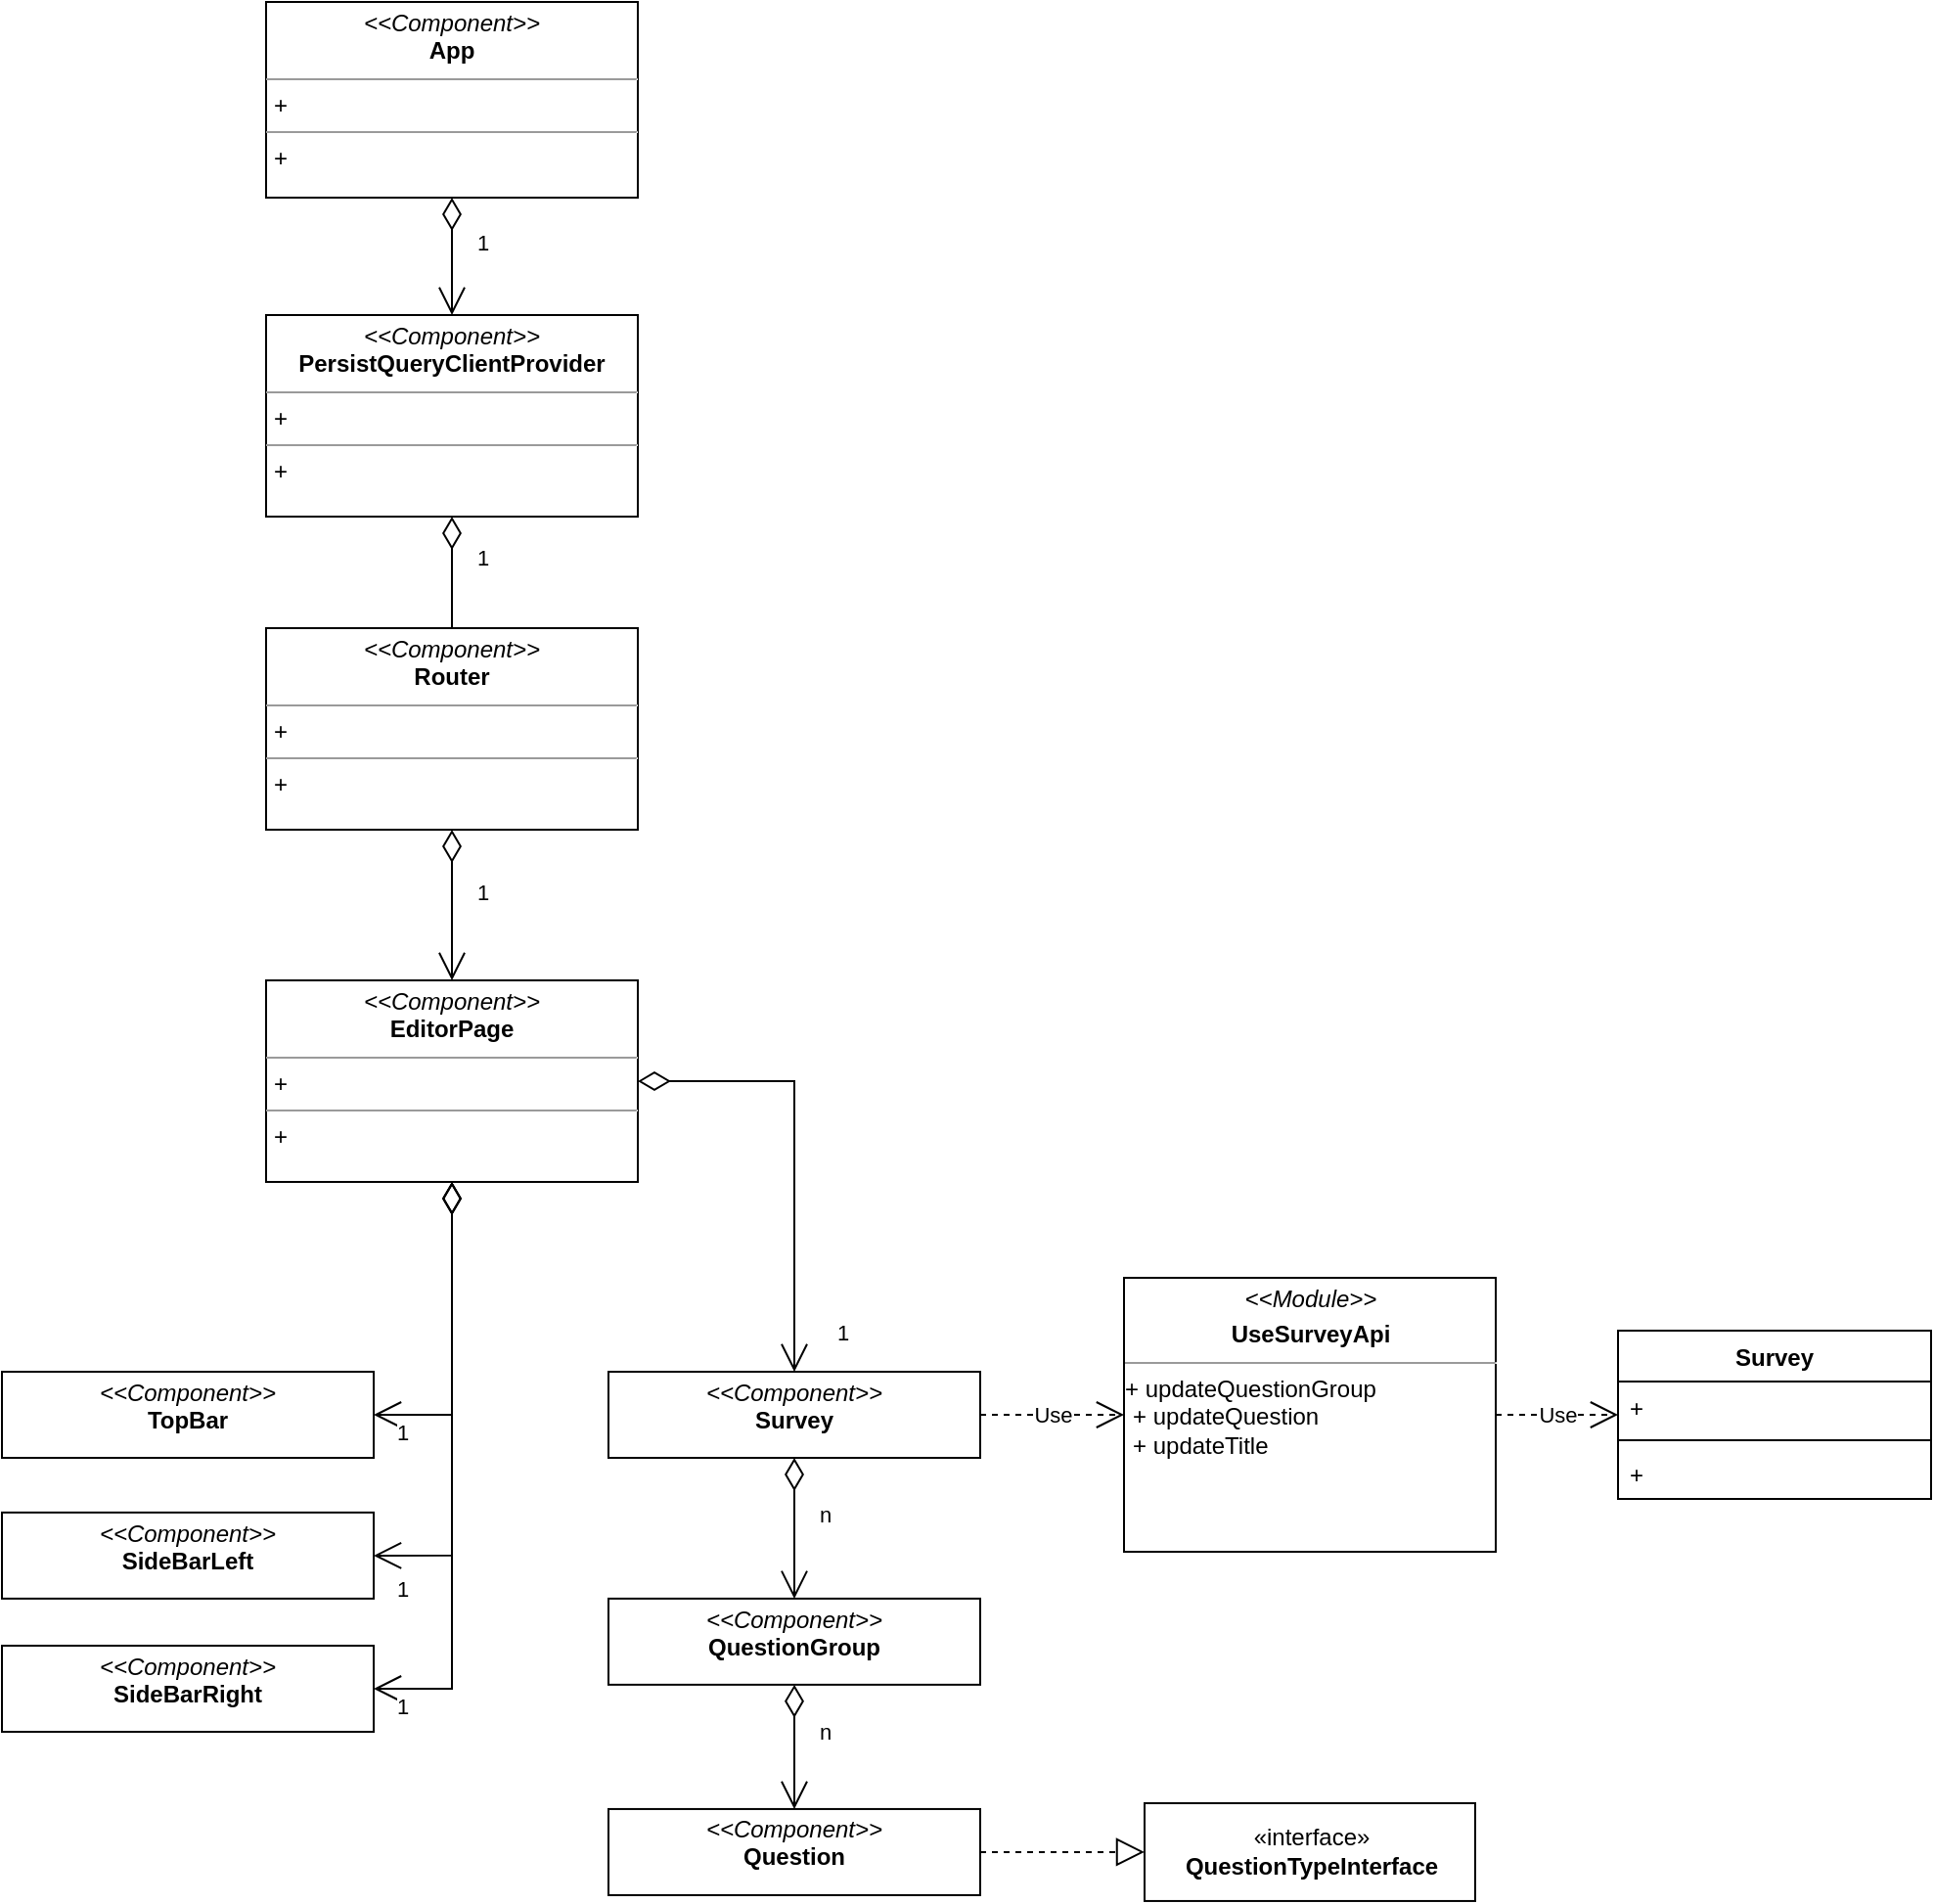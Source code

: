 <mxfile version="20.5.3" type="github">
  <diagram id="gKHhVE1iPBJTauDnVtQz" name="Page-1">
    <mxGraphModel dx="1408" dy="747" grid="1" gridSize="20" guides="1" tooltips="1" connect="1" arrows="1" fold="1" page="1" pageScale="1" pageWidth="1654" pageHeight="2336" math="0" shadow="0">
      <root>
        <mxCell id="0" />
        <mxCell id="1" parent="0" />
        <mxCell id="-dQODk_kFmiYLRuxT_So-1" value="&lt;div&gt;1&lt;/div&gt;" style="endArrow=open;html=1;endSize=12;startArrow=diamondThin;startSize=14;startFill=0;edgeStyle=orthogonalEdgeStyle;align=left;verticalAlign=bottom;rounded=0;entryX=0.5;entryY=0;entryDx=0;entryDy=0;exitX=0.5;exitY=1;exitDx=0;exitDy=0;" parent="1" source="WFzyRqZtoB-0MjAKmUww-7" target="WFzyRqZtoB-0MjAKmUww-9" edge="1">
          <mxGeometry x="0.054" y="11" relative="1" as="geometry">
            <mxPoint x="330" y="192" as="sourcePoint" />
            <mxPoint x="330" y="247" as="targetPoint" />
            <mxPoint as="offset" />
          </mxGeometry>
        </mxCell>
        <mxCell id="-dQODk_kFmiYLRuxT_So-3" value="&lt;div&gt;1&lt;/div&gt;" style="endArrow=open;html=1;endSize=12;startArrow=diamondThin;startSize=14;startFill=0;edgeStyle=orthogonalEdgeStyle;align=left;verticalAlign=bottom;rounded=0;entryX=0.5;entryY=0;entryDx=0;entryDy=0;exitX=0.5;exitY=1;exitDx=0;exitDy=0;" parent="1" source="WFzyRqZtoB-0MjAKmUww-10" edge="1">
          <mxGeometry x="0.054" y="11" relative="1" as="geometry">
            <mxPoint x="330" y="579" as="sourcePoint" />
            <mxPoint x="330" y="580" as="targetPoint" />
            <mxPoint as="offset" />
          </mxGeometry>
        </mxCell>
        <mxCell id="-dQODk_kFmiYLRuxT_So-4" value="&lt;div&gt;1&lt;/div&gt;" style="endArrow=open;html=1;endSize=12;startArrow=diamondThin;startSize=14;startFill=0;edgeStyle=orthogonalEdgeStyle;align=left;verticalAlign=bottom;rounded=0;exitX=0.5;exitY=1;exitDx=0;exitDy=0;entryX=1;entryY=0.5;entryDx=0;entryDy=0;" parent="1" source="WFzyRqZtoB-0MjAKmUww-12" target="WFzyRqZtoB-0MjAKmUww-14" edge="1">
          <mxGeometry x="0.874" y="18" relative="1" as="geometry">
            <mxPoint x="330" y="680" as="sourcePoint" />
            <mxPoint x="120" y="680" as="targetPoint" />
            <mxPoint as="offset" />
          </mxGeometry>
        </mxCell>
        <mxCell id="-dQODk_kFmiYLRuxT_So-5" value="1" style="endArrow=open;html=1;endSize=12;startArrow=diamondThin;startSize=14;startFill=0;edgeStyle=orthogonalEdgeStyle;align=left;verticalAlign=bottom;rounded=0;entryX=1;entryY=0.5;entryDx=0;entryDy=0;exitX=0.5;exitY=1;exitDx=0;exitDy=0;" parent="1" source="WFzyRqZtoB-0MjAKmUww-12" target="WFzyRqZtoB-0MjAKmUww-15" edge="1">
          <mxGeometry x="0.914" y="26" relative="1" as="geometry">
            <mxPoint x="330" y="680" as="sourcePoint" />
            <mxPoint x="292" y="856" as="targetPoint" />
            <mxPoint as="offset" />
          </mxGeometry>
        </mxCell>
        <mxCell id="-dQODk_kFmiYLRuxT_So-7" value="&lt;div&gt;1&lt;/div&gt;" style="endArrow=open;html=1;endSize=12;startArrow=diamondThin;startSize=14;startFill=0;edgeStyle=orthogonalEdgeStyle;align=left;verticalAlign=bottom;rounded=0;entryX=0.5;entryY=0;entryDx=0;entryDy=0;exitX=1;exitY=0.5;exitDx=0;exitDy=0;" parent="1" source="WFzyRqZtoB-0MjAKmUww-12" target="WFzyRqZtoB-0MjAKmUww-18" edge="1">
          <mxGeometry x="0.905" y="20" relative="1" as="geometry">
            <mxPoint x="330" y="680" as="sourcePoint" />
            <mxPoint x="636" y="856" as="targetPoint" />
            <mxPoint as="offset" />
          </mxGeometry>
        </mxCell>
        <mxCell id="-dQODk_kFmiYLRuxT_So-8" value="n" style="endArrow=open;html=1;endSize=12;startArrow=diamondThin;startSize=14;startFill=0;edgeStyle=orthogonalEdgeStyle;align=left;verticalAlign=bottom;rounded=0;entryX=0.5;entryY=0;entryDx=0;entryDy=0;exitX=0.5;exitY=1;exitDx=0;exitDy=0;" parent="1" source="WFzyRqZtoB-0MjAKmUww-18" target="WFzyRqZtoB-0MjAKmUww-19" edge="1">
          <mxGeometry x="0.054" y="11" relative="1" as="geometry">
            <mxPoint x="676" y="896" as="sourcePoint" />
            <mxPoint x="675.99" y="940" as="targetPoint" />
            <mxPoint as="offset" />
          </mxGeometry>
        </mxCell>
        <mxCell id="-dQODk_kFmiYLRuxT_So-10" value="n" style="endArrow=open;html=1;endSize=12;startArrow=diamondThin;startSize=14;startFill=0;edgeStyle=orthogonalEdgeStyle;align=left;verticalAlign=bottom;rounded=0;entryX=0.5;entryY=0;entryDx=0;entryDy=0;exitX=0.5;exitY=1;exitDx=0;exitDy=0;" parent="1" source="WFzyRqZtoB-0MjAKmUww-19" target="WFzyRqZtoB-0MjAKmUww-20" edge="1">
          <mxGeometry x="0.054" y="11" relative="1" as="geometry">
            <mxPoint x="675.99" y="985" as="sourcePoint" />
            <mxPoint x="675.99" y="1023" as="targetPoint" />
            <mxPoint as="offset" />
          </mxGeometry>
        </mxCell>
        <mxCell id="-dQODk_kFmiYLRuxT_So-12" value="&lt;div&gt;1&lt;/div&gt;" style="endArrow=open;html=1;endSize=12;startArrow=diamondThin;startSize=14;startFill=0;edgeStyle=orthogonalEdgeStyle;align=left;verticalAlign=bottom;rounded=0;entryX=1;entryY=0.5;entryDx=0;entryDy=0;exitX=0.5;exitY=1;exitDx=0;exitDy=0;" parent="1" source="WFzyRqZtoB-0MjAKmUww-12" target="WFzyRqZtoB-0MjAKmUww-16" edge="1">
          <mxGeometry x="0.933" y="18" relative="1" as="geometry">
            <mxPoint x="330" y="680" as="sourcePoint" />
            <mxPoint x="472" y="856" as="targetPoint" />
            <mxPoint as="offset" />
          </mxGeometry>
        </mxCell>
        <mxCell id="-dQODk_kFmiYLRuxT_So-13" value="&lt;div&gt;«interface»&lt;/div&gt;&lt;div&gt;&lt;b&gt;QuestionTypeInterface&lt;/b&gt;&lt;br&gt;&lt;b&gt;&lt;/b&gt;&lt;/div&gt;" style="html=1;" parent="1" vertex="1">
          <mxGeometry x="684" y="1000.47" width="169" height="50" as="geometry" />
        </mxCell>
        <mxCell id="-dQODk_kFmiYLRuxT_So-14" value="" style="endArrow=block;dashed=1;endFill=0;endSize=12;html=1;rounded=0;exitX=1;exitY=0.5;exitDx=0;exitDy=0;entryX=0;entryY=0.5;entryDx=0;entryDy=0;" parent="1" source="WFzyRqZtoB-0MjAKmUww-20" target="-dQODk_kFmiYLRuxT_So-13" edge="1">
          <mxGeometry width="160" relative="1" as="geometry">
            <mxPoint x="755.98" y="1041.825" as="sourcePoint" />
            <mxPoint x="1019" y="1057" as="targetPoint" />
          </mxGeometry>
        </mxCell>
        <mxCell id="WFzyRqZtoB-0MjAKmUww-7" value="&lt;p style=&quot;margin:0px;margin-top:4px;text-align:center;&quot;&gt;&lt;i&gt;&amp;lt;&amp;lt;Component&amp;gt;&amp;gt;&lt;/i&gt;&lt;br&gt;&lt;b&gt;App&lt;/b&gt;&lt;br&gt;&lt;/p&gt;&lt;hr size=&quot;1&quot;&gt;&lt;p style=&quot;margin:0px;margin-left:4px;&quot;&gt;+ &lt;br&gt;&lt;/p&gt;&lt;hr size=&quot;1&quot;&gt;&lt;p style=&quot;margin:0px;margin-left:4px;&quot;&gt;+ &lt;br&gt;&lt;/p&gt;" style="verticalAlign=top;align=left;overflow=fill;fontSize=12;fontFamily=Helvetica;html=1;rounded=0;sketch=0;" vertex="1" parent="1">
          <mxGeometry x="235" y="80" width="190" height="100" as="geometry" />
        </mxCell>
        <mxCell id="WFzyRqZtoB-0MjAKmUww-9" value="&lt;p style=&quot;margin:0px;margin-top:4px;text-align:center;&quot;&gt;&lt;i&gt;&amp;lt;&amp;lt;Component&amp;gt;&amp;gt;&lt;/i&gt;&lt;br&gt;&lt;b&gt;PersistQueryClientProvider&lt;/b&gt;&lt;br&gt;&lt;/p&gt;&lt;hr size=&quot;1&quot;&gt;&lt;p style=&quot;margin:0px;margin-left:4px;&quot;&gt;+ &lt;br&gt;&lt;/p&gt;&lt;hr size=&quot;1&quot;&gt;&lt;p style=&quot;margin:0px;margin-left:4px;&quot;&gt;+ &lt;br&gt;&lt;/p&gt;" style="verticalAlign=top;align=left;overflow=fill;fontSize=12;fontFamily=Helvetica;html=1;rounded=0;sketch=0;" vertex="1" parent="1">
          <mxGeometry x="235" y="240" width="190" height="103" as="geometry" />
        </mxCell>
        <mxCell id="WFzyRqZtoB-0MjAKmUww-10" value="&lt;p style=&quot;margin:0px;margin-top:4px;text-align:center;&quot;&gt;&lt;i&gt;&amp;lt;&amp;lt;Component&amp;gt;&amp;gt;&lt;/i&gt;&lt;br&gt;&lt;b&gt;Router&lt;/b&gt;&lt;br&gt;&lt;/p&gt;&lt;hr size=&quot;1&quot;&gt;&lt;p style=&quot;margin:0px;margin-left:4px;&quot;&gt;+ &lt;br&gt;&lt;/p&gt;&lt;hr size=&quot;1&quot;&gt;&lt;p style=&quot;margin:0px;margin-left:4px;&quot;&gt;+ &lt;br&gt;&lt;/p&gt;" style="verticalAlign=top;align=left;overflow=fill;fontSize=12;fontFamily=Helvetica;html=1;rounded=0;sketch=0;" vertex="1" parent="1">
          <mxGeometry x="235" y="400" width="190" height="103" as="geometry" />
        </mxCell>
        <mxCell id="WFzyRqZtoB-0MjAKmUww-11" value="1" style="endArrow=none;html=1;endSize=12;startArrow=diamondThin;startSize=14;startFill=0;edgeStyle=orthogonalEdgeStyle;align=left;verticalAlign=bottom;rounded=0;entryX=0.5;entryY=0;entryDx=0;entryDy=0;exitX=0.5;exitY=1;exitDx=0;exitDy=0;" edge="1" parent="1" source="WFzyRqZtoB-0MjAKmUww-9" target="WFzyRqZtoB-0MjAKmUww-10">
          <mxGeometry x="0.054" y="11" relative="1" as="geometry">
            <mxPoint x="330" y="321.03" as="sourcePoint" />
            <mxPoint x="330" y="459" as="targetPoint" />
            <mxPoint as="offset" />
          </mxGeometry>
        </mxCell>
        <mxCell id="WFzyRqZtoB-0MjAKmUww-12" value="&lt;p style=&quot;margin:0px;margin-top:4px;text-align:center;&quot;&gt;&lt;i&gt;&amp;lt;&amp;lt;Component&amp;gt;&amp;gt;&lt;/i&gt;&lt;br&gt;&lt;b&gt;EditorPage&lt;/b&gt;&lt;br&gt;&lt;/p&gt;&lt;hr size=&quot;1&quot;&gt;&lt;p style=&quot;margin:0px;margin-left:4px;&quot;&gt;+ &lt;br&gt;&lt;/p&gt;&lt;hr size=&quot;1&quot;&gt;&lt;p style=&quot;margin:0px;margin-left:4px;&quot;&gt;+ &lt;br&gt;&lt;/p&gt;" style="verticalAlign=top;align=left;overflow=fill;fontSize=12;fontFamily=Helvetica;html=1;rounded=0;sketch=0;" vertex="1" parent="1">
          <mxGeometry x="235" y="580" width="190" height="103" as="geometry" />
        </mxCell>
        <mxCell id="WFzyRqZtoB-0MjAKmUww-14" value="&lt;p style=&quot;margin:0px;margin-top:4px;text-align:center;&quot;&gt;&lt;i&gt;&amp;lt;&amp;lt;Component&amp;gt;&amp;gt;&lt;/i&gt;&lt;br&gt;&lt;b&gt;TopBar&lt;/b&gt;&lt;br&gt;&lt;/p&gt;&lt;div&gt;&lt;br&gt;&lt;/div&gt;&lt;div&gt;&lt;br&gt;&lt;/div&gt;" style="verticalAlign=top;align=left;overflow=fill;fontSize=12;fontFamily=Helvetica;html=1;rounded=0;sketch=0;" vertex="1" parent="1">
          <mxGeometry x="100" y="780" width="190" height="44" as="geometry" />
        </mxCell>
        <mxCell id="WFzyRqZtoB-0MjAKmUww-15" value="&lt;p style=&quot;margin:0px;margin-top:4px;text-align:center;&quot;&gt;&lt;i&gt;&amp;lt;&amp;lt;Component&amp;gt;&amp;gt;&lt;/i&gt;&lt;br&gt;&lt;b&gt;SideBarLeft&lt;/b&gt;&lt;br&gt;&lt;/p&gt;&lt;div&gt;&lt;br&gt;&lt;/div&gt;&lt;div&gt;&lt;br&gt;&lt;/div&gt;" style="verticalAlign=top;align=left;overflow=fill;fontSize=12;fontFamily=Helvetica;html=1;rounded=0;sketch=0;" vertex="1" parent="1">
          <mxGeometry x="100" y="851.94" width="190" height="44" as="geometry" />
        </mxCell>
        <mxCell id="WFzyRqZtoB-0MjAKmUww-16" value="&lt;p style=&quot;margin:0px;margin-top:4px;text-align:center;&quot;&gt;&lt;i&gt;&amp;lt;&amp;lt;Component&amp;gt;&amp;gt;&lt;/i&gt;&lt;br&gt;&lt;b&gt;SideBarRight&lt;/b&gt;&lt;br&gt;&lt;/p&gt;&lt;div&gt;&lt;br&gt;&lt;/div&gt;&lt;div&gt;&lt;br&gt;&lt;/div&gt;" style="verticalAlign=top;align=left;overflow=fill;fontSize=12;fontFamily=Helvetica;html=1;rounded=0;sketch=0;" vertex="1" parent="1">
          <mxGeometry x="100" y="920" width="190" height="44" as="geometry" />
        </mxCell>
        <mxCell id="WFzyRqZtoB-0MjAKmUww-18" value="&lt;p style=&quot;margin:0px;margin-top:4px;text-align:center;&quot;&gt;&lt;i&gt;&amp;lt;&amp;lt;Component&amp;gt;&amp;gt;&lt;/i&gt;&lt;br&gt;&lt;b&gt;Survey&lt;/b&gt;&lt;br&gt;&lt;/p&gt;&lt;div&gt;&lt;br&gt;&lt;/div&gt;&lt;div&gt;&lt;br&gt;&lt;/div&gt;" style="verticalAlign=top;align=left;overflow=fill;fontSize=12;fontFamily=Helvetica;html=1;rounded=0;sketch=0;" vertex="1" parent="1">
          <mxGeometry x="410" y="780" width="190" height="44" as="geometry" />
        </mxCell>
        <mxCell id="WFzyRqZtoB-0MjAKmUww-19" value="&lt;p style=&quot;margin:0px;margin-top:4px;text-align:center;&quot;&gt;&lt;i&gt;&amp;lt;&amp;lt;Component&amp;gt;&amp;gt;&lt;/i&gt;&lt;br&gt;&lt;b&gt;QuestionGroup&lt;/b&gt;&lt;br&gt;&lt;/p&gt;&lt;div&gt;&lt;br&gt;&lt;/div&gt;&lt;div&gt;&lt;br&gt;&lt;/div&gt;" style="verticalAlign=top;align=left;overflow=fill;fontSize=12;fontFamily=Helvetica;html=1;rounded=0;sketch=0;" vertex="1" parent="1">
          <mxGeometry x="410" y="895.94" width="190" height="44" as="geometry" />
        </mxCell>
        <mxCell id="WFzyRqZtoB-0MjAKmUww-20" value="&lt;p style=&quot;margin:0px;margin-top:4px;text-align:center;&quot;&gt;&lt;i&gt;&amp;lt;&amp;lt;Component&amp;gt;&amp;gt;&lt;/i&gt;&lt;br&gt;&lt;b&gt;Question&lt;/b&gt;&lt;br&gt;&lt;/p&gt;&lt;div&gt;&lt;br&gt;&lt;/div&gt;&lt;div&gt;&lt;br&gt;&lt;/div&gt;" style="verticalAlign=top;align=left;overflow=fill;fontSize=12;fontFamily=Helvetica;html=1;rounded=0;sketch=0;" vertex="1" parent="1">
          <mxGeometry x="410" y="1003.47" width="190" height="44" as="geometry" />
        </mxCell>
        <mxCell id="WFzyRqZtoB-0MjAKmUww-21" value="Survey" style="swimlane;fontStyle=1;align=center;verticalAlign=top;childLayout=stackLayout;horizontal=1;startSize=26;horizontalStack=0;resizeParent=1;resizeParentMax=0;resizeLast=0;collapsible=1;marginBottom=0;rounded=0;sketch=0;" vertex="1" parent="1">
          <mxGeometry x="926" y="759" width="160" height="86" as="geometry" />
        </mxCell>
        <mxCell id="WFzyRqZtoB-0MjAKmUww-22" value="+" style="text;strokeColor=none;fillColor=none;align=left;verticalAlign=top;spacingLeft=4;spacingRight=4;overflow=hidden;rotatable=0;points=[[0,0.5],[1,0.5]];portConstraint=eastwest;rounded=0;sketch=0;" vertex="1" parent="WFzyRqZtoB-0MjAKmUww-21">
          <mxGeometry y="26" width="160" height="26" as="geometry" />
        </mxCell>
        <mxCell id="WFzyRqZtoB-0MjAKmUww-23" value="" style="line;strokeWidth=1;fillColor=none;align=left;verticalAlign=middle;spacingTop=-1;spacingLeft=3;spacingRight=3;rotatable=0;labelPosition=right;points=[];portConstraint=eastwest;strokeColor=inherit;rounded=0;sketch=0;" vertex="1" parent="WFzyRqZtoB-0MjAKmUww-21">
          <mxGeometry y="52" width="160" height="8" as="geometry" />
        </mxCell>
        <mxCell id="WFzyRqZtoB-0MjAKmUww-24" value="+" style="text;strokeColor=none;fillColor=none;align=left;verticalAlign=top;spacingLeft=4;spacingRight=4;overflow=hidden;rotatable=0;points=[[0,0.5],[1,0.5]];portConstraint=eastwest;rounded=0;sketch=0;" vertex="1" parent="WFzyRqZtoB-0MjAKmUww-21">
          <mxGeometry y="60" width="160" height="26" as="geometry" />
        </mxCell>
        <mxCell id="WFzyRqZtoB-0MjAKmUww-31" value="&lt;p style=&quot;margin:0px;margin-top:4px;text-align:center;&quot;&gt;&lt;i&gt;&amp;lt;&amp;lt;Module&amp;gt;&amp;gt;&lt;/i&gt;&lt;/p&gt;&lt;p style=&quot;margin:0px;margin-top:4px;text-align:center;&quot;&gt;&lt;b&gt;UseSurveyApi&lt;/b&gt;&lt;br&gt;&lt;/p&gt;&lt;hr size=&quot;1&quot;&gt;+ &lt;span class=&quot;pl-en&quot;&gt;&lt;span data-hydro-click-hmac=&quot;816679ae7f5a10f2b2d8556c5dcf41eedccc889aa1ed6da6c42c15aa64d7b11f&quot; data-hydro-click=&quot;{&amp;quot;event_type&amp;quot;:&amp;quot;code_navigation.click_on_symbol&amp;quot;,&amp;quot;payload&amp;quot;:{&amp;quot;action&amp;quot;:&amp;quot;click_on_symbol&amp;quot;,&amp;quot;repository_id&amp;quot;:558297836,&amp;quot;ref&amp;quot;:&amp;quot;2eef20011ad93b5536ad85e4f877b4acde0c09f6&amp;quot;,&amp;quot;language&amp;quot;:&amp;quot;TypeScript&amp;quot;,&amp;quot;backend&amp;quot;:&amp;quot;ALEPH_FUZZY&amp;quot;,&amp;quot;code_nav_context&amp;quot;:&amp;quot;BLOB_VIEW&amp;quot;,&amp;quot;retry_backend&amp;quot;:&amp;quot;&amp;quot;,&amp;quot;cross_repo_results_included&amp;quot;:&amp;quot;CROSS_REPO_NOT_ENABLED&amp;quot;,&amp;quot;in_repo_result_count&amp;quot;:2,&amp;quot;cross_repo_result_count&amp;quot;:0,&amp;quot;originating_url&amp;quot;:&amp;quot;https://github.com/LimeSurvey/react-app-proto/find-definition?q=updateQuestionGroup&amp;amp;blob_path=src%2Fpage%2Feditor%2Fmodel%2FSurveyUseApi.ts&amp;amp;ref=2eef20011ad93b5536ad85e4f877b4acde0c09f6&amp;amp;language=TypeScript&amp;amp;row=50&amp;amp;col=8&amp;amp;code_nav_context=BLOB_VIEW&amp;quot;,&amp;quot;user_id&amp;quot;:607341}}&quot; class=&quot;pl-token&quot;&gt;updateQuestionGroup&lt;/span&gt;&lt;/span&gt;&lt;p style=&quot;margin:0px;margin-left:4px;&quot;&gt;&lt;span class=&quot;pl-en&quot;&gt;&lt;span data-hydro-click-hmac=&quot;816679ae7f5a10f2b2d8556c5dcf41eedccc889aa1ed6da6c42c15aa64d7b11f&quot; data-hydro-click=&quot;{&amp;quot;event_type&amp;quot;:&amp;quot;code_navigation.click_on_symbol&amp;quot;,&amp;quot;payload&amp;quot;:{&amp;quot;action&amp;quot;:&amp;quot;click_on_symbol&amp;quot;,&amp;quot;repository_id&amp;quot;:558297836,&amp;quot;ref&amp;quot;:&amp;quot;2eef20011ad93b5536ad85e4f877b4acde0c09f6&amp;quot;,&amp;quot;language&amp;quot;:&amp;quot;TypeScript&amp;quot;,&amp;quot;backend&amp;quot;:&amp;quot;ALEPH_FUZZY&amp;quot;,&amp;quot;code_nav_context&amp;quot;:&amp;quot;BLOB_VIEW&amp;quot;,&amp;quot;retry_backend&amp;quot;:&amp;quot;&amp;quot;,&amp;quot;cross_repo_results_included&amp;quot;:&amp;quot;CROSS_REPO_NOT_ENABLED&amp;quot;,&amp;quot;in_repo_result_count&amp;quot;:2,&amp;quot;cross_repo_result_count&amp;quot;:0,&amp;quot;originating_url&amp;quot;:&amp;quot;https://github.com/LimeSurvey/react-app-proto/find-definition?q=updateQuestionGroup&amp;amp;blob_path=src%2Fpage%2Feditor%2Fmodel%2FSurveyUseApi.ts&amp;amp;ref=2eef20011ad93b5536ad85e4f877b4acde0c09f6&amp;amp;language=TypeScript&amp;amp;row=50&amp;amp;col=8&amp;amp;code_nav_context=BLOB_VIEW&amp;quot;,&amp;quot;user_id&amp;quot;:607341}}&quot; class=&quot;pl-token&quot;&gt;+ &lt;/span&gt;&lt;/span&gt;&lt;span class=&quot;pl-en&quot;&gt;&lt;span data-hydro-click-hmac=&quot;ba54cacf6011c759935ba9d03cd1f3c79fa9ef744a64525fb1c19d44e2f6d7a7&quot; data-hydro-click=&quot;{&amp;quot;event_type&amp;quot;:&amp;quot;code_navigation.click_on_symbol&amp;quot;,&amp;quot;payload&amp;quot;:{&amp;quot;action&amp;quot;:&amp;quot;click_on_symbol&amp;quot;,&amp;quot;repository_id&amp;quot;:558297836,&amp;quot;ref&amp;quot;:&amp;quot;2eef20011ad93b5536ad85e4f877b4acde0c09f6&amp;quot;,&amp;quot;language&amp;quot;:&amp;quot;TypeScript&amp;quot;,&amp;quot;backend&amp;quot;:&amp;quot;ALEPH_FUZZY&amp;quot;,&amp;quot;code_nav_context&amp;quot;:&amp;quot;BLOB_VIEW&amp;quot;,&amp;quot;retry_backend&amp;quot;:&amp;quot;&amp;quot;,&amp;quot;cross_repo_results_included&amp;quot;:&amp;quot;CROSS_REPO_NOT_ENABLED&amp;quot;,&amp;quot;in_repo_result_count&amp;quot;:2,&amp;quot;cross_repo_result_count&amp;quot;:0,&amp;quot;originating_url&amp;quot;:&amp;quot;https://github.com/LimeSurvey/react-app-proto/find-definition?q=updateQuestion&amp;amp;blob_path=src%2Fpage%2Feditor%2Fmodel%2FSurveyUseApi.ts&amp;amp;ref=2eef20011ad93b5536ad85e4f877b4acde0c09f6&amp;amp;language=TypeScript&amp;amp;row=60&amp;amp;col=8&amp;amp;code_nav_context=BLOB_VIEW&amp;quot;,&amp;quot;user_id&amp;quot;:607341}}&quot; class=&quot;pl-token active&quot;&gt;updateQuestion&lt;/span&gt;&lt;/span&gt;&lt;/p&gt;&lt;p style=&quot;margin:0px;margin-left:4px;&quot;&gt;&lt;span class=&quot;pl-en&quot;&gt;&lt;span data-hydro-click-hmac=&quot;ba54cacf6011c759935ba9d03cd1f3c79fa9ef744a64525fb1c19d44e2f6d7a7&quot; data-hydro-click=&quot;{&amp;quot;event_type&amp;quot;:&amp;quot;code_navigation.click_on_symbol&amp;quot;,&amp;quot;payload&amp;quot;:{&amp;quot;action&amp;quot;:&amp;quot;click_on_symbol&amp;quot;,&amp;quot;repository_id&amp;quot;:558297836,&amp;quot;ref&amp;quot;:&amp;quot;2eef20011ad93b5536ad85e4f877b4acde0c09f6&amp;quot;,&amp;quot;language&amp;quot;:&amp;quot;TypeScript&amp;quot;,&amp;quot;backend&amp;quot;:&amp;quot;ALEPH_FUZZY&amp;quot;,&amp;quot;code_nav_context&amp;quot;:&amp;quot;BLOB_VIEW&amp;quot;,&amp;quot;retry_backend&amp;quot;:&amp;quot;&amp;quot;,&amp;quot;cross_repo_results_included&amp;quot;:&amp;quot;CROSS_REPO_NOT_ENABLED&amp;quot;,&amp;quot;in_repo_result_count&amp;quot;:2,&amp;quot;cross_repo_result_count&amp;quot;:0,&amp;quot;originating_url&amp;quot;:&amp;quot;https://github.com/LimeSurvey/react-app-proto/find-definition?q=updateQuestion&amp;amp;blob_path=src%2Fpage%2Feditor%2Fmodel%2FSurveyUseApi.ts&amp;amp;ref=2eef20011ad93b5536ad85e4f877b4acde0c09f6&amp;amp;language=TypeScript&amp;amp;row=60&amp;amp;col=8&amp;amp;code_nav_context=BLOB_VIEW&amp;quot;,&amp;quot;user_id&amp;quot;:607341}}&quot; class=&quot;pl-token active&quot;&gt;+ &lt;/span&gt;&lt;/span&gt;&lt;span class=&quot;pl-en&quot;&gt;&lt;span data-hydro-click-hmac=&quot;8276728e72873336dba437ef1546c3a66c1098e8a6d497cefe77d04c99601233&quot; data-hydro-click=&quot;{&amp;quot;event_type&amp;quot;:&amp;quot;code_navigation.click_on_symbol&amp;quot;,&amp;quot;payload&amp;quot;:{&amp;quot;action&amp;quot;:&amp;quot;click_on_symbol&amp;quot;,&amp;quot;repository_id&amp;quot;:558297836,&amp;quot;ref&amp;quot;:&amp;quot;2eef20011ad93b5536ad85e4f877b4acde0c09f6&amp;quot;,&amp;quot;language&amp;quot;:&amp;quot;TypeScript&amp;quot;,&amp;quot;backend&amp;quot;:&amp;quot;ALEPH_FUZZY&amp;quot;,&amp;quot;code_nav_context&amp;quot;:&amp;quot;BLOB_VIEW&amp;quot;,&amp;quot;retry_backend&amp;quot;:&amp;quot;&amp;quot;,&amp;quot;cross_repo_results_included&amp;quot;:&amp;quot;CROSS_REPO_NOT_ENABLED&amp;quot;,&amp;quot;in_repo_result_count&amp;quot;:1,&amp;quot;cross_repo_result_count&amp;quot;:0,&amp;quot;originating_url&amp;quot;:&amp;quot;https://github.com/LimeSurvey/react-app-proto/find-definition?q=updateTitle&amp;amp;blob_path=src%2Fpage%2Feditor%2Fmodel%2FSurveyUseApi.ts&amp;amp;ref=2eef20011ad93b5536ad85e4f877b4acde0c09f6&amp;amp;language=TypeScript&amp;amp;row=74&amp;amp;col=8&amp;amp;code_nav_context=BLOB_VIEW&amp;quot;,&amp;quot;user_id&amp;quot;:607341}}&quot; class=&quot;pl-token&quot;&gt;updateTitle&lt;/span&gt;&lt;/span&gt;&lt;span class=&quot;pl-en&quot;&gt;&lt;span data-hydro-click-hmac=&quot;ba54cacf6011c759935ba9d03cd1f3c79fa9ef744a64525fb1c19d44e2f6d7a7&quot; data-hydro-click=&quot;{&amp;quot;event_type&amp;quot;:&amp;quot;code_navigation.click_on_symbol&amp;quot;,&amp;quot;payload&amp;quot;:{&amp;quot;action&amp;quot;:&amp;quot;click_on_symbol&amp;quot;,&amp;quot;repository_id&amp;quot;:558297836,&amp;quot;ref&amp;quot;:&amp;quot;2eef20011ad93b5536ad85e4f877b4acde0c09f6&amp;quot;,&amp;quot;language&amp;quot;:&amp;quot;TypeScript&amp;quot;,&amp;quot;backend&amp;quot;:&amp;quot;ALEPH_FUZZY&amp;quot;,&amp;quot;code_nav_context&amp;quot;:&amp;quot;BLOB_VIEW&amp;quot;,&amp;quot;retry_backend&amp;quot;:&amp;quot;&amp;quot;,&amp;quot;cross_repo_results_included&amp;quot;:&amp;quot;CROSS_REPO_NOT_ENABLED&amp;quot;,&amp;quot;in_repo_result_count&amp;quot;:2,&amp;quot;cross_repo_result_count&amp;quot;:0,&amp;quot;originating_url&amp;quot;:&amp;quot;https://github.com/LimeSurvey/react-app-proto/find-definition?q=updateQuestion&amp;amp;blob_path=src%2Fpage%2Feditor%2Fmodel%2FSurveyUseApi.ts&amp;amp;ref=2eef20011ad93b5536ad85e4f877b4acde0c09f6&amp;amp;language=TypeScript&amp;amp;row=60&amp;amp;col=8&amp;amp;code_nav_context=BLOB_VIEW&amp;quot;,&amp;quot;user_id&amp;quot;:607341}}&quot; class=&quot;pl-token active&quot;&gt;&lt;/span&gt;&lt;/span&gt;&lt;span class=&quot;pl-en&quot;&gt;&lt;span data-hydro-click-hmac=&quot;816679ae7f5a10f2b2d8556c5dcf41eedccc889aa1ed6da6c42c15aa64d7b11f&quot; data-hydro-click=&quot;{&amp;quot;event_type&amp;quot;:&amp;quot;code_navigation.click_on_symbol&amp;quot;,&amp;quot;payload&amp;quot;:{&amp;quot;action&amp;quot;:&amp;quot;click_on_symbol&amp;quot;,&amp;quot;repository_id&amp;quot;:558297836,&amp;quot;ref&amp;quot;:&amp;quot;2eef20011ad93b5536ad85e4f877b4acde0c09f6&amp;quot;,&amp;quot;language&amp;quot;:&amp;quot;TypeScript&amp;quot;,&amp;quot;backend&amp;quot;:&amp;quot;ALEPH_FUZZY&amp;quot;,&amp;quot;code_nav_context&amp;quot;:&amp;quot;BLOB_VIEW&amp;quot;,&amp;quot;retry_backend&amp;quot;:&amp;quot;&amp;quot;,&amp;quot;cross_repo_results_included&amp;quot;:&amp;quot;CROSS_REPO_NOT_ENABLED&amp;quot;,&amp;quot;in_repo_result_count&amp;quot;:2,&amp;quot;cross_repo_result_count&amp;quot;:0,&amp;quot;originating_url&amp;quot;:&amp;quot;https://github.com/LimeSurvey/react-app-proto/find-definition?q=updateQuestionGroup&amp;amp;blob_path=src%2Fpage%2Feditor%2Fmodel%2FSurveyUseApi.ts&amp;amp;ref=2eef20011ad93b5536ad85e4f877b4acde0c09f6&amp;amp;language=TypeScript&amp;amp;row=50&amp;amp;col=8&amp;amp;code_nav_context=BLOB_VIEW&amp;quot;,&amp;quot;user_id&amp;quot;:607341}}&quot; class=&quot;pl-token&quot;&gt;&lt;/span&gt;&lt;/span&gt;&lt;/p&gt;" style="verticalAlign=top;align=left;overflow=fill;fontSize=12;fontFamily=Helvetica;html=1;rounded=0;sketch=0;" vertex="1" parent="1">
          <mxGeometry x="673.5" y="732" width="190" height="140" as="geometry" />
        </mxCell>
        <mxCell id="WFzyRqZtoB-0MjAKmUww-32" value="Use" style="endArrow=open;endSize=12;dashed=1;html=1;rounded=0;exitX=1;exitY=0.5;exitDx=0;exitDy=0;entryX=0;entryY=0.5;entryDx=0;entryDy=0;" edge="1" parent="1" source="WFzyRqZtoB-0MjAKmUww-18" target="WFzyRqZtoB-0MjAKmUww-31">
          <mxGeometry width="160" relative="1" as="geometry">
            <mxPoint x="540" y="820" as="sourcePoint" />
            <mxPoint x="700" y="820" as="targetPoint" />
          </mxGeometry>
        </mxCell>
        <mxCell id="WFzyRqZtoB-0MjAKmUww-33" value="Use" style="endArrow=open;endSize=12;dashed=1;html=1;rounded=0;exitX=1;exitY=0.5;exitDx=0;exitDy=0;" edge="1" parent="1" source="WFzyRqZtoB-0MjAKmUww-31" target="WFzyRqZtoB-0MjAKmUww-21">
          <mxGeometry width="160" relative="1" as="geometry">
            <mxPoint x="620" y="822" as="sourcePoint" />
            <mxPoint x="940" y="680" as="targetPoint" />
          </mxGeometry>
        </mxCell>
      </root>
    </mxGraphModel>
  </diagram>
</mxfile>
